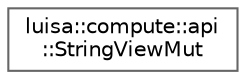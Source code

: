 digraph "类继承关系图"
{
 // LATEX_PDF_SIZE
  bgcolor="transparent";
  edge [fontname=Helvetica,fontsize=10,labelfontname=Helvetica,labelfontsize=10];
  node [fontname=Helvetica,fontsize=10,shape=box,height=0.2,width=0.4];
  rankdir="LR";
  Node0 [id="Node000000",label="luisa::compute::api\l::StringViewMut",height=0.2,width=0.4,color="grey40", fillcolor="white", style="filled",URL="$structluisa_1_1compute_1_1api_1_1_string_view_mut.html",tooltip=" "];
}
